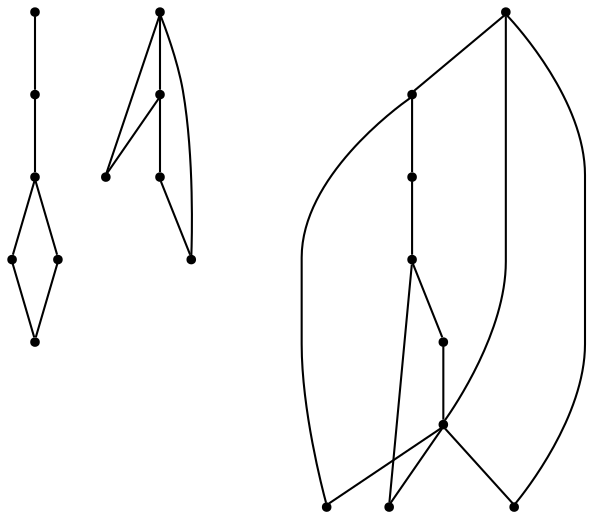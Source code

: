 graph {
  node [shape=point,comment="{\"directed\":false,\"doi\":\"10.1007/978-3-319-03841-4_13\",\"figure\":\"2\"}"]

  v0 [pos="812.706784927722,851.4145851570802"]
  v1 [pos="812.3721218599181,685.7614298659787"]
  v2 [pos="814.3912981184387,759.4872096750112"]
  v3 [pos="792.5505882464893,779.5486792335278"]
  v4 [pos="812.3721218599181,714.1787080316923"]
  v5 [pos="802.349281099984,818.6343595913104"]
  v6 [pos="794.2257486860716,647.1636019604382"]
  v7 [pos="791.2402487253072,731.3814843103611"]
  v8 [pos="782.7518317688372,806.5031631068306"]
  v9 [pos="791.1495843010447,833.4617166564815"]
  v10 [pos="745.4290421252871,728.043586640511"]
  v11 [pos="745.4290421252871,771.3172183153766"]
  v12 [pos="719.0600737244923,669.2588922739744"]
  v13 [pos="714.7194428357523,797.5172859356293"]
  v14 [pos="686.3865239450402,692.6376567658283"]
  v15 [pos="700.1631263660679,749.6802753005579"]
  v16 [pos="672.6057223296256,731.9774375406025"]
  v17 [pos="684.4142386905065,771.3172183153766"]
  v18 [pos="793.4126319547919,683.1776940944069"]
  v19 [pos="717.8758372832318,724.1094813856478"]

  v13 -- v15 [id="-4",pos="714.7194428357523,797.5172859356293 716.1454987931639,789.5076541728024 716.1454987931639,789.5076541728024 716.1454987931639,789.5076541728024 713.5227837777638,781.3104993544929 708.2731545525767,764.916126129181 700.1631263660679,749.6802753005579"]
  v13 -- v11 [id="-5",pos="714.7194428357523,797.5172859356293 722.0497569736044,796.0671457931138 722.0497569736044,796.0671457931138 722.0497569736044,796.0671457931138 727.2951870044046,792.4582331139499 737.7944454547788,785.2487378743973 745.4290421252871,771.3172183153766"]
  v13 -- v19 [id="-6",pos="714.7194428357523,797.5172859356293 717.8758372832318,724.1094813856478 717.8758372832318,724.1094813856478 717.8758372832318,724.1094813856478"]
  v13 -- v10 [id="-8",pos="714.7194428357523,797.5172859356293 723.3631504543405,784.5902133703021 723.3631504543405,784.5902133703021 723.3631504543405,784.5902133703021 729.9221012141917,773.442543199538 743.0440110558086,751.14720285801 745.4290421252871,728.043586640511"]
  v1 -- v7 [id="-11",pos="812.3721218599181,685.7614298659787 810.7303163848406,700.9347730094408 801.6988036209993,715.5746706078223 797.1872146213869,722.8925209801461 791.2402487253072,731.3814843103611 791.2402487253072,731.3814843103611 791.2402487253072,731.3814843103611"]
  v2 -- v3 [id="-12",pos="814.3912981184387,759.4872096750112 807.1861326981475,764.8328249414284 800.1852485411548,769.7752561002545 792.5505882464893,779.5486792335278"]
  v4 -- v1 [id="-14",pos="812.3721218599181,714.1787080316923 813.8867744564775,707.3900427620222 813.4364426705622,696.2006584086889 812.3721218599181,685.7614298659787"]
  v7 -- v4 [id="-16",pos="791.2402487253072,731.3814843103611 796.2824154793268,730.4271452067051 796.2824154793268,730.4271452067051 796.2824154793268,730.4271452067051 799.8933409071085,728.0559228469415 807.1152553868294,723.3218082461896 812.3721218599181,714.1787080316923"]
  v7 -- v18 [id="-17",pos="791.2402487253072,731.3814843103611 793.4126319547919,683.1776940944069 793.4126319547919,683.1776940944069 793.4126319547919,683.1776940944069"]
  v18 -- v6 [id="-19",pos="793.4126319547919,683.1776940944069 794.2257486860716,647.1636019604382 794.2257486860716,647.1636019604382 794.2257486860716,647.1636019604382"]
  v6 -- v1 [id="-20",pos="794.2257486860716,647.1636019604382 798.3130440861753,652.9352932639056 798.3130440861753,652.9352932639056 798.3130440861753,652.9352932639056 802.603666387217,659.6072096933364 811.180648170756,672.9510425521978 812.3721218599181,685.7614298659787"]
  v5 -- v0 [id="-21",pos="802.349281099984,818.6343595913104 808.1201989526012,829.0808054506695 811.8520102793995,840.311776809186 813.720015539992,845.9293927096577 812.706784927722,851.4145851570802 812.706784927722,851.4145851570802 812.706784927722,851.4145851570802"]
  v16 -- v17 [id="-24",pos="672.6057223296256,731.9774375406025 674.7403540440838,746.8360037573448 679.1993944558419,760.4959876297952 684.4142386905065,771.3172183153766"]
  v17 -- v13 [id="-25",pos="684.4142386905065,771.3172183153766 686.2852000251797,774.1526662332833 687.9208896450757,776.9072329916128 689.5721695988738,779.3476435807953 697.1192671469491,790.4911168978252 704.9916113875364,795.083555890705 714.7194428357523,797.5172859356293"]
  v16 -- v15 [id="-26",pos="672.6057223296256,731.9774375406025 683.3426647259215,736.7240155251708 693.1830950266556,742.624982641387 700.1631263660679,749.6802753005579"]
  v14 -- v16 [id="-27",pos="686.3865239450402,692.6376567658283 680.7157505161344,701.318212827874 674.1568633804407,717.0541251377837 672.6057223296256,731.9774375406025"]
  v12 -- v14 [id="-30",pos="719.0600737244923,669.2588922739744 706.9596974476832,671.1591131851252 697.1192671469491,678.3686084246777 686.3865239450402,692.6376567658283"]
  v19 -- v12 [id="-35",pos="717.8758372832318,724.1094813856478 719.0600737244923,669.2588922739744 719.0600737244923,669.2588922739744 719.0600737244923,669.2588922739744"]
  v10 -- v12 [id="-38",pos="745.4290421252871,728.043586640511 743.6987036352193,708.5319049211607 731.2354946949278,688.2035536183713 725.001854251746,678.0394097613231 723.0538416132515,674.864406451321 722.3233368738162,673.6737802100702 719.0600737244923,669.2588922739744"]
  v11 -- v10 [id="-40",pos="745.4290421252871,771.3172183153766 747.634875755513,760.9864084941305 746.9802468002597,743.9378347958433 746.6508009133609,735.4155509905273 745.4290421252871,728.043586640511 745.4290421252871,728.043586640511 745.4290421252871,728.043586640511"]
  v8 -- v9 [id="-42",pos="782.7518317688372,806.5031631068306 784.2684906143631,816.6846978984809 787.4376615833829,826.0411385961027 791.1495843010447,833.4617166564815"]
  v9 -- v0 [id="-43",pos="791.1495843010447,833.4617166564815 792.4774614195812,835.4010864143022 793.6425539359445,837.2913671971526 794.8188689871806,838.9657949457074 800.1852485411548,846.6045138626106 805.785128752703,849.7508823893228 812.706784927722,851.4145851570802"]
  v3 -- v8 [id="-46",pos="792.5505882464893,779.5486792335278 788.5184868029102,785.5028382913889 783.8526728458156,796.2837924699631 782.7518317688372,806.5031631068306"]
  v8 -- v5 [id="-47",pos="782.7518317688372,806.5031631068306 790.3865556876601,809.7609708179216 797.3874398446528,813.8033040281701 802.349281099984,818.6343595913104"]
}